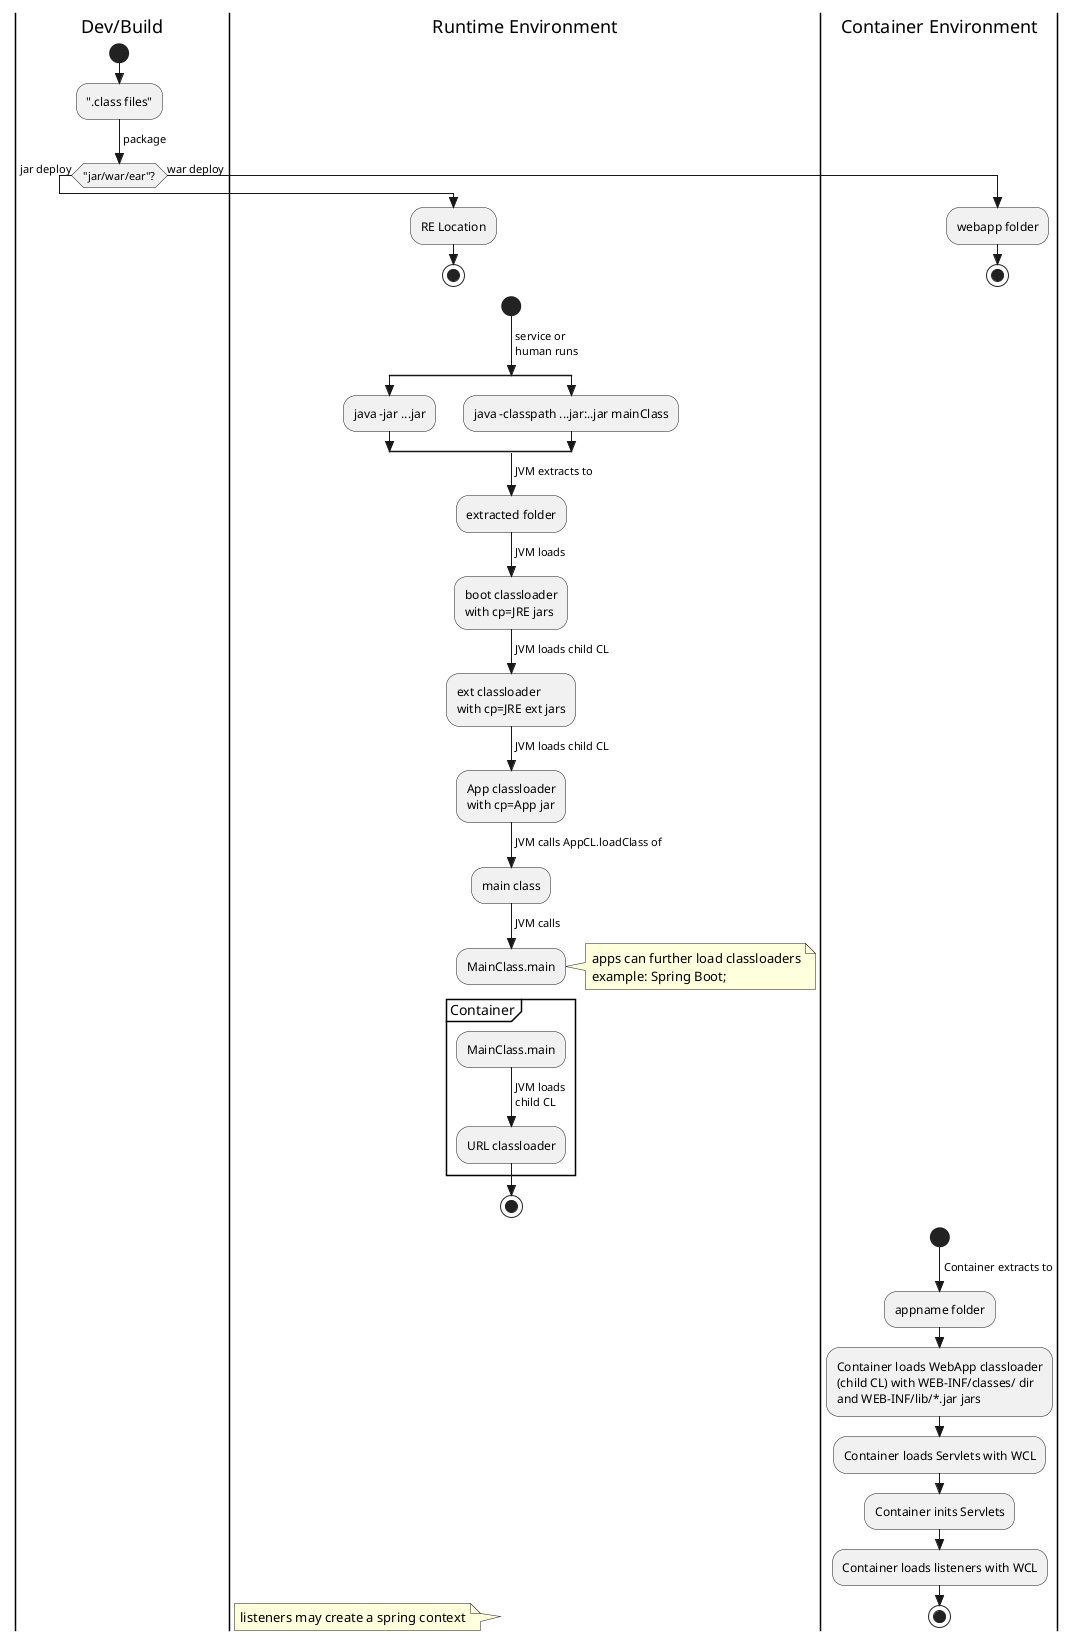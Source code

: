 @startuml
skinparam style strictuml
skinparam defaultFontName Arial

|Dev/Build|
start
:".class files";
-> package;
if ("jar/war/ear"?) equals (jar) then
->jar deploy;
|Runtime Environment|
:RE Location;
stop
else
->war deploy;
|Container Environment|
:webapp folder;
stop
endif


|Runtime Environment|
start
-> service or 
human runs;
split
:java -jar ...jar;
split again
:java -classpath ...jar:..jar mainClass;
end split
->JVM extracts to;
:extracted folder;
->JVM loads;
:boot classloader
with cp=JRE jars;
->JVM loads child CL;
:ext classloader 
with cp=JRE ext jars;
->JVM loads child CL;
:App classloader
with cp=App jar;
->JVM calls AppCL.loadClass of;
:main class;
->JVM calls;
:MainClass.main;
note right
apps can further load classloaders
example: Spring Boot;
end note
-[hidden]->

partition Container {
:MainClass.main;
-> JVM loads 
child CL;
:URL classloader;
}
stop

|Container Environment|
start
->Container extracts to;
:appname folder;
:Container loads WebApp classloader 
(child CL) with WEB-INF/classes/ dir 
and WEB-INF/lib/*.jar jars;
:Container loads Servlets with WCL;
:Container inits Servlets;
:Container loads listeners with WCL;
stop

|Runtime Environment|
note left
listeners may create a spring context
end note


@enduml